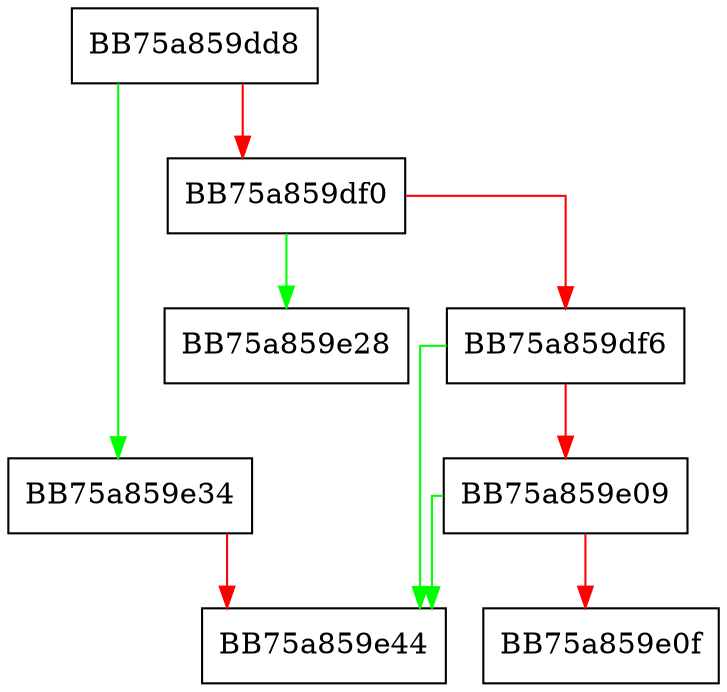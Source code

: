 digraph ProcessDotNetEvent {
  node [shape="box"];
  graph [splines=ortho];
  BB75a859dd8 -> BB75a859e34 [color="green"];
  BB75a859dd8 -> BB75a859df0 [color="red"];
  BB75a859df0 -> BB75a859e28 [color="green"];
  BB75a859df0 -> BB75a859df6 [color="red"];
  BB75a859df6 -> BB75a859e44 [color="green"];
  BB75a859df6 -> BB75a859e09 [color="red"];
  BB75a859e09 -> BB75a859e44 [color="green"];
  BB75a859e09 -> BB75a859e0f [color="red"];
  BB75a859e34 -> BB75a859e44 [color="red"];
}